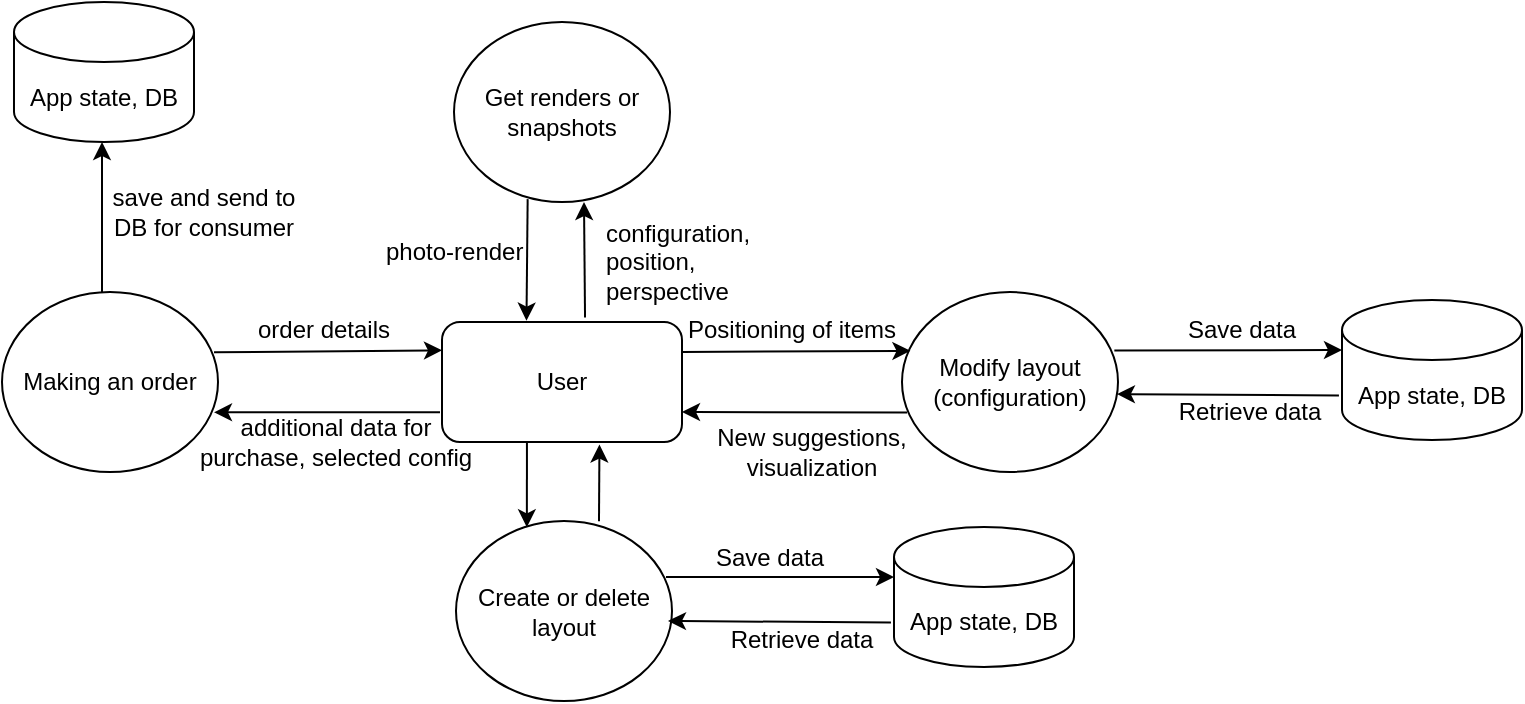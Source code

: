 <mxfile version="22.0.0" type="device">
  <diagram name="Page-1" id="duszT-g7LRPXOxTzqc4p">
    <mxGraphModel dx="903" dy="503" grid="1" gridSize="10" guides="1" tooltips="1" connect="1" arrows="1" fold="1" page="1" pageScale="1" pageWidth="850" pageHeight="1100" math="0" shadow="0">
      <root>
        <mxCell id="0" />
        <mxCell id="1" parent="0" />
        <mxCell id="S7vK8ZziRHKbzjldqtj4-1" value="User" style="rounded=1;whiteSpace=wrap;html=1;" vertex="1" parent="1">
          <mxGeometry x="360" y="230" width="120" height="60" as="geometry" />
        </mxCell>
        <mxCell id="S7vK8ZziRHKbzjldqtj4-3" value="Modify layout (configuration)" style="ellipse;whiteSpace=wrap;html=1;" vertex="1" parent="1">
          <mxGeometry x="590" y="215" width="108" height="90" as="geometry" />
        </mxCell>
        <mxCell id="S7vK8ZziRHKbzjldqtj4-4" value="App state, DB" style="shape=cylinder3;whiteSpace=wrap;html=1;boundedLbl=1;backgroundOutline=1;size=15;" vertex="1" parent="1">
          <mxGeometry x="810" y="219" width="90" height="70" as="geometry" />
        </mxCell>
        <mxCell id="S7vK8ZziRHKbzjldqtj4-6" value="" style="endArrow=classic;html=1;rounded=0;exitX=1;exitY=0.25;exitDx=0;exitDy=0;entryX=0.039;entryY=0.327;entryDx=0;entryDy=0;entryPerimeter=0;" edge="1" parent="1" source="S7vK8ZziRHKbzjldqtj4-1" target="S7vK8ZziRHKbzjldqtj4-3">
          <mxGeometry width="50" height="50" relative="1" as="geometry">
            <mxPoint x="520" y="210" as="sourcePoint" />
            <mxPoint x="570" y="160" as="targetPoint" />
          </mxGeometry>
        </mxCell>
        <mxCell id="S7vK8ZziRHKbzjldqtj4-8" value="" style="endArrow=classic;html=1;rounded=0;exitX=0.024;exitY=0.67;exitDx=0;exitDy=0;entryX=1;entryY=0.75;entryDx=0;entryDy=0;exitPerimeter=0;" edge="1" parent="1" source="S7vK8ZziRHKbzjldqtj4-3" target="S7vK8ZziRHKbzjldqtj4-1">
          <mxGeometry width="50" height="50" relative="1" as="geometry">
            <mxPoint x="490" y="255" as="sourcePoint" />
            <mxPoint x="550" y="255" as="targetPoint" />
          </mxGeometry>
        </mxCell>
        <mxCell id="S7vK8ZziRHKbzjldqtj4-9" value="Positioning of items" style="text;html=1;strokeColor=none;fillColor=none;align=center;verticalAlign=middle;whiteSpace=wrap;rounded=0;" vertex="1" parent="1">
          <mxGeometry x="480" y="219" width="110" height="30" as="geometry" />
        </mxCell>
        <mxCell id="S7vK8ZziRHKbzjldqtj4-10" value="" style="endArrow=classic;html=1;rounded=0;exitX=0.983;exitY=0.325;exitDx=0;exitDy=0;exitPerimeter=0;entryX=0;entryY=0;entryDx=0;entryDy=25;entryPerimeter=0;" edge="1" parent="1" source="S7vK8ZziRHKbzjldqtj4-3" target="S7vK8ZziRHKbzjldqtj4-4">
          <mxGeometry width="50" height="50" relative="1" as="geometry">
            <mxPoint x="700" y="240" as="sourcePoint" />
            <mxPoint x="850" y="170" as="targetPoint" />
          </mxGeometry>
        </mxCell>
        <mxCell id="S7vK8ZziRHKbzjldqtj4-11" value="" style="endArrow=classic;html=1;rounded=0;exitX=-0.017;exitY=0.682;exitDx=0;exitDy=0;entryX=0.995;entryY=0.567;entryDx=0;entryDy=0;exitPerimeter=0;entryPerimeter=0;" edge="1" parent="1" source="S7vK8ZziRHKbzjldqtj4-4" target="S7vK8ZziRHKbzjldqtj4-3">
          <mxGeometry width="50" height="50" relative="1" as="geometry">
            <mxPoint x="793" y="330" as="sourcePoint" />
            <mxPoint x="680" y="330" as="targetPoint" />
          </mxGeometry>
        </mxCell>
        <mxCell id="S7vK8ZziRHKbzjldqtj4-12" value="Save data" style="text;html=1;strokeColor=none;fillColor=none;align=center;verticalAlign=middle;whiteSpace=wrap;rounded=0;" vertex="1" parent="1">
          <mxGeometry x="730" y="219" width="60" height="30" as="geometry" />
        </mxCell>
        <mxCell id="S7vK8ZziRHKbzjldqtj4-13" value="Retrieve data" style="text;html=1;strokeColor=none;fillColor=none;align=center;verticalAlign=middle;whiteSpace=wrap;rounded=0;" vertex="1" parent="1">
          <mxGeometry x="718" y="260" width="92" height="30" as="geometry" />
        </mxCell>
        <mxCell id="S7vK8ZziRHKbzjldqtj4-14" value="New suggestions, visualization" style="text;html=1;strokeColor=none;fillColor=none;align=center;verticalAlign=middle;whiteSpace=wrap;rounded=0;" vertex="1" parent="1">
          <mxGeometry x="480" y="280" width="130" height="30" as="geometry" />
        </mxCell>
        <mxCell id="S7vK8ZziRHKbzjldqtj4-15" value="Create or delete layout" style="ellipse;whiteSpace=wrap;html=1;" vertex="1" parent="1">
          <mxGeometry x="367" y="329.5" width="108" height="90" as="geometry" />
        </mxCell>
        <mxCell id="S7vK8ZziRHKbzjldqtj4-16" value="" style="endArrow=classic;html=1;rounded=0;exitX=0.354;exitY=1.009;exitDx=0;exitDy=0;exitPerimeter=0;entryX=0.328;entryY=0.035;entryDx=0;entryDy=0;entryPerimeter=0;" edge="1" parent="1" source="S7vK8ZziRHKbzjldqtj4-1" target="S7vK8ZziRHKbzjldqtj4-15">
          <mxGeometry width="50" height="50" relative="1" as="geometry">
            <mxPoint x="400" y="310" as="sourcePoint" />
            <mxPoint x="400" y="359" as="targetPoint" />
          </mxGeometry>
        </mxCell>
        <mxCell id="S7vK8ZziRHKbzjldqtj4-17" value="" style="endArrow=classic;html=1;rounded=0;exitX=0.662;exitY=0.001;exitDx=0;exitDy=0;exitPerimeter=0;entryX=0.656;entryY=1.021;entryDx=0;entryDy=0;entryPerimeter=0;" edge="1" parent="1" source="S7vK8ZziRHKbzjldqtj4-15" target="S7vK8ZziRHKbzjldqtj4-1">
          <mxGeometry width="50" height="50" relative="1" as="geometry">
            <mxPoint x="412" y="301" as="sourcePoint" />
            <mxPoint x="411" y="383" as="targetPoint" />
          </mxGeometry>
        </mxCell>
        <mxCell id="S7vK8ZziRHKbzjldqtj4-23" value="App state, DB" style="shape=cylinder3;whiteSpace=wrap;html=1;boundedLbl=1;backgroundOutline=1;size=15;" vertex="1" parent="1">
          <mxGeometry x="586" y="332.5" width="90" height="70" as="geometry" />
        </mxCell>
        <mxCell id="S7vK8ZziRHKbzjldqtj4-24" value="" style="endArrow=classic;html=1;rounded=0;exitX=0.983;exitY=0.325;exitDx=0;exitDy=0;exitPerimeter=0;entryX=0;entryY=0;entryDx=0;entryDy=25;entryPerimeter=0;" edge="1" parent="1" target="S7vK8ZziRHKbzjldqtj4-23">
          <mxGeometry width="50" height="50" relative="1" as="geometry">
            <mxPoint x="472" y="357.5" as="sourcePoint" />
            <mxPoint x="626" y="283.5" as="targetPoint" />
          </mxGeometry>
        </mxCell>
        <mxCell id="S7vK8ZziRHKbzjldqtj4-25" value="" style="endArrow=classic;html=1;rounded=0;exitX=-0.017;exitY=0.682;exitDx=0;exitDy=0;entryX=0.995;entryY=0.567;entryDx=0;entryDy=0;exitPerimeter=0;entryPerimeter=0;" edge="1" parent="1" source="S7vK8ZziRHKbzjldqtj4-23">
          <mxGeometry width="50" height="50" relative="1" as="geometry">
            <mxPoint x="569" y="443.5" as="sourcePoint" />
            <mxPoint x="473" y="379.5" as="targetPoint" />
          </mxGeometry>
        </mxCell>
        <mxCell id="S7vK8ZziRHKbzjldqtj4-26" value="Save data" style="text;html=1;strokeColor=none;fillColor=none;align=center;verticalAlign=middle;whiteSpace=wrap;rounded=0;" vertex="1" parent="1">
          <mxGeometry x="494" y="332.5" width="60" height="30" as="geometry" />
        </mxCell>
        <mxCell id="S7vK8ZziRHKbzjldqtj4-27" value="Retrieve data" style="text;html=1;strokeColor=none;fillColor=none;align=center;verticalAlign=middle;whiteSpace=wrap;rounded=0;" vertex="1" parent="1">
          <mxGeometry x="494" y="373.5" width="92" height="30" as="geometry" />
        </mxCell>
        <mxCell id="S7vK8ZziRHKbzjldqtj4-28" value="Making an order" style="ellipse;whiteSpace=wrap;html=1;" vertex="1" parent="1">
          <mxGeometry x="140" y="215" width="108" height="90" as="geometry" />
        </mxCell>
        <mxCell id="S7vK8ZziRHKbzjldqtj4-29" value="" style="endArrow=classic;html=1;rounded=0;exitX=1;exitY=0.25;exitDx=0;exitDy=0;entryX=0.039;entryY=0.327;entryDx=0;entryDy=0;entryPerimeter=0;" edge="1" parent="1">
          <mxGeometry width="50" height="50" relative="1" as="geometry">
            <mxPoint x="246" y="245.16" as="sourcePoint" />
            <mxPoint x="360" y="244.16" as="targetPoint" />
          </mxGeometry>
        </mxCell>
        <mxCell id="S7vK8ZziRHKbzjldqtj4-30" value="" style="endArrow=classic;html=1;rounded=0;exitX=0.024;exitY=0.67;exitDx=0;exitDy=0;entryX=1;entryY=0.75;entryDx=0;entryDy=0;exitPerimeter=0;" edge="1" parent="1">
          <mxGeometry width="50" height="50" relative="1" as="geometry">
            <mxPoint x="359" y="275.16" as="sourcePoint" />
            <mxPoint x="246" y="275.16" as="targetPoint" />
          </mxGeometry>
        </mxCell>
        <mxCell id="S7vK8ZziRHKbzjldqtj4-31" value="order details" style="text;html=1;strokeColor=none;fillColor=none;align=center;verticalAlign=middle;whiteSpace=wrap;rounded=0;" vertex="1" parent="1">
          <mxGeometry x="236" y="219" width="130" height="30" as="geometry" />
        </mxCell>
        <mxCell id="S7vK8ZziRHKbzjldqtj4-32" value="additional data for purchase, selected config" style="text;html=1;strokeColor=none;fillColor=none;align=center;verticalAlign=middle;whiteSpace=wrap;rounded=0;" vertex="1" parent="1">
          <mxGeometry x="236" y="275" width="142" height="30" as="geometry" />
        </mxCell>
        <mxCell id="S7vK8ZziRHKbzjldqtj4-33" value="App state, DB" style="shape=cylinder3;whiteSpace=wrap;html=1;boundedLbl=1;backgroundOutline=1;size=15;" vertex="1" parent="1">
          <mxGeometry x="146" y="70" width="90" height="70" as="geometry" />
        </mxCell>
        <mxCell id="S7vK8ZziRHKbzjldqtj4-36" value="" style="endArrow=classic;html=1;rounded=0;exitX=0.024;exitY=0.67;exitDx=0;exitDy=0;exitPerimeter=0;" edge="1" parent="1">
          <mxGeometry width="50" height="50" relative="1" as="geometry">
            <mxPoint x="190" y="215.0" as="sourcePoint" />
            <mxPoint x="190" y="140" as="targetPoint" />
          </mxGeometry>
        </mxCell>
        <mxCell id="S7vK8ZziRHKbzjldqtj4-37" value="save and send to DB for consumer" style="text;html=1;strokeColor=none;fillColor=none;align=center;verticalAlign=middle;whiteSpace=wrap;rounded=0;" vertex="1" parent="1">
          <mxGeometry x="190" y="160" width="102" height="30" as="geometry" />
        </mxCell>
        <mxCell id="S7vK8ZziRHKbzjldqtj4-40" value="Get renders or snapshots" style="ellipse;whiteSpace=wrap;html=1;" vertex="1" parent="1">
          <mxGeometry x="366" y="80" width="108" height="90" as="geometry" />
        </mxCell>
        <mxCell id="S7vK8ZziRHKbzjldqtj4-41" value="" style="endArrow=classic;html=1;rounded=0;exitX=0.596;exitY=-0.038;exitDx=0;exitDy=0;exitPerimeter=0;entryX=0.656;entryY=1.021;entryDx=0;entryDy=0;entryPerimeter=0;" edge="1" parent="1" source="S7vK8ZziRHKbzjldqtj4-1">
          <mxGeometry width="50" height="50" relative="1" as="geometry">
            <mxPoint x="430" y="209" as="sourcePoint" />
            <mxPoint x="431" y="170" as="targetPoint" />
          </mxGeometry>
        </mxCell>
        <mxCell id="S7vK8ZziRHKbzjldqtj4-42" value="configuration, position, perspective" style="text;html=1;strokeColor=none;fillColor=none;align=left;verticalAlign=middle;whiteSpace=wrap;rounded=0;" vertex="1" parent="1">
          <mxGeometry x="440" y="185" width="80" height="30" as="geometry" />
        </mxCell>
        <mxCell id="S7vK8ZziRHKbzjldqtj4-43" value="" style="endArrow=classic;html=1;rounded=0;exitX=0.341;exitY=0.984;exitDx=0;exitDy=0;exitPerimeter=0;entryX=0.352;entryY=-0.011;entryDx=0;entryDy=0;entryPerimeter=0;" edge="1" parent="1" source="S7vK8ZziRHKbzjldqtj4-40" target="S7vK8ZziRHKbzjldqtj4-1">
          <mxGeometry width="50" height="50" relative="1" as="geometry">
            <mxPoint x="442" y="238" as="sourcePoint" />
            <mxPoint x="441" y="180" as="targetPoint" />
          </mxGeometry>
        </mxCell>
        <mxCell id="S7vK8ZziRHKbzjldqtj4-44" value="photo-render" style="text;html=1;strokeColor=none;fillColor=none;align=left;verticalAlign=middle;whiteSpace=wrap;rounded=0;" vertex="1" parent="1">
          <mxGeometry x="330" y="180" width="80" height="30" as="geometry" />
        </mxCell>
      </root>
    </mxGraphModel>
  </diagram>
</mxfile>

